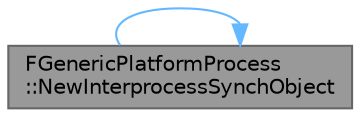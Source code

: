 digraph "FGenericPlatformProcess::NewInterprocessSynchObject"
{
 // INTERACTIVE_SVG=YES
 // LATEX_PDF_SIZE
  bgcolor="transparent";
  edge [fontname=Helvetica,fontsize=10,labelfontname=Helvetica,labelfontsize=10];
  node [fontname=Helvetica,fontsize=10,shape=box,height=0.2,width=0.4];
  rankdir="LR";
  Node1 [id="Node000001",label="FGenericPlatformProcess\l::NewInterprocessSynchObject",height=0.2,width=0.4,color="gray40", fillcolor="grey60", style="filled", fontcolor="black",tooltip="Creates or opens an interprocess synchronization object."];
  Node1 -> Node1 [id="edge1_Node000001_Node000001",color="steelblue1",style="solid",tooltip=" "];
}
